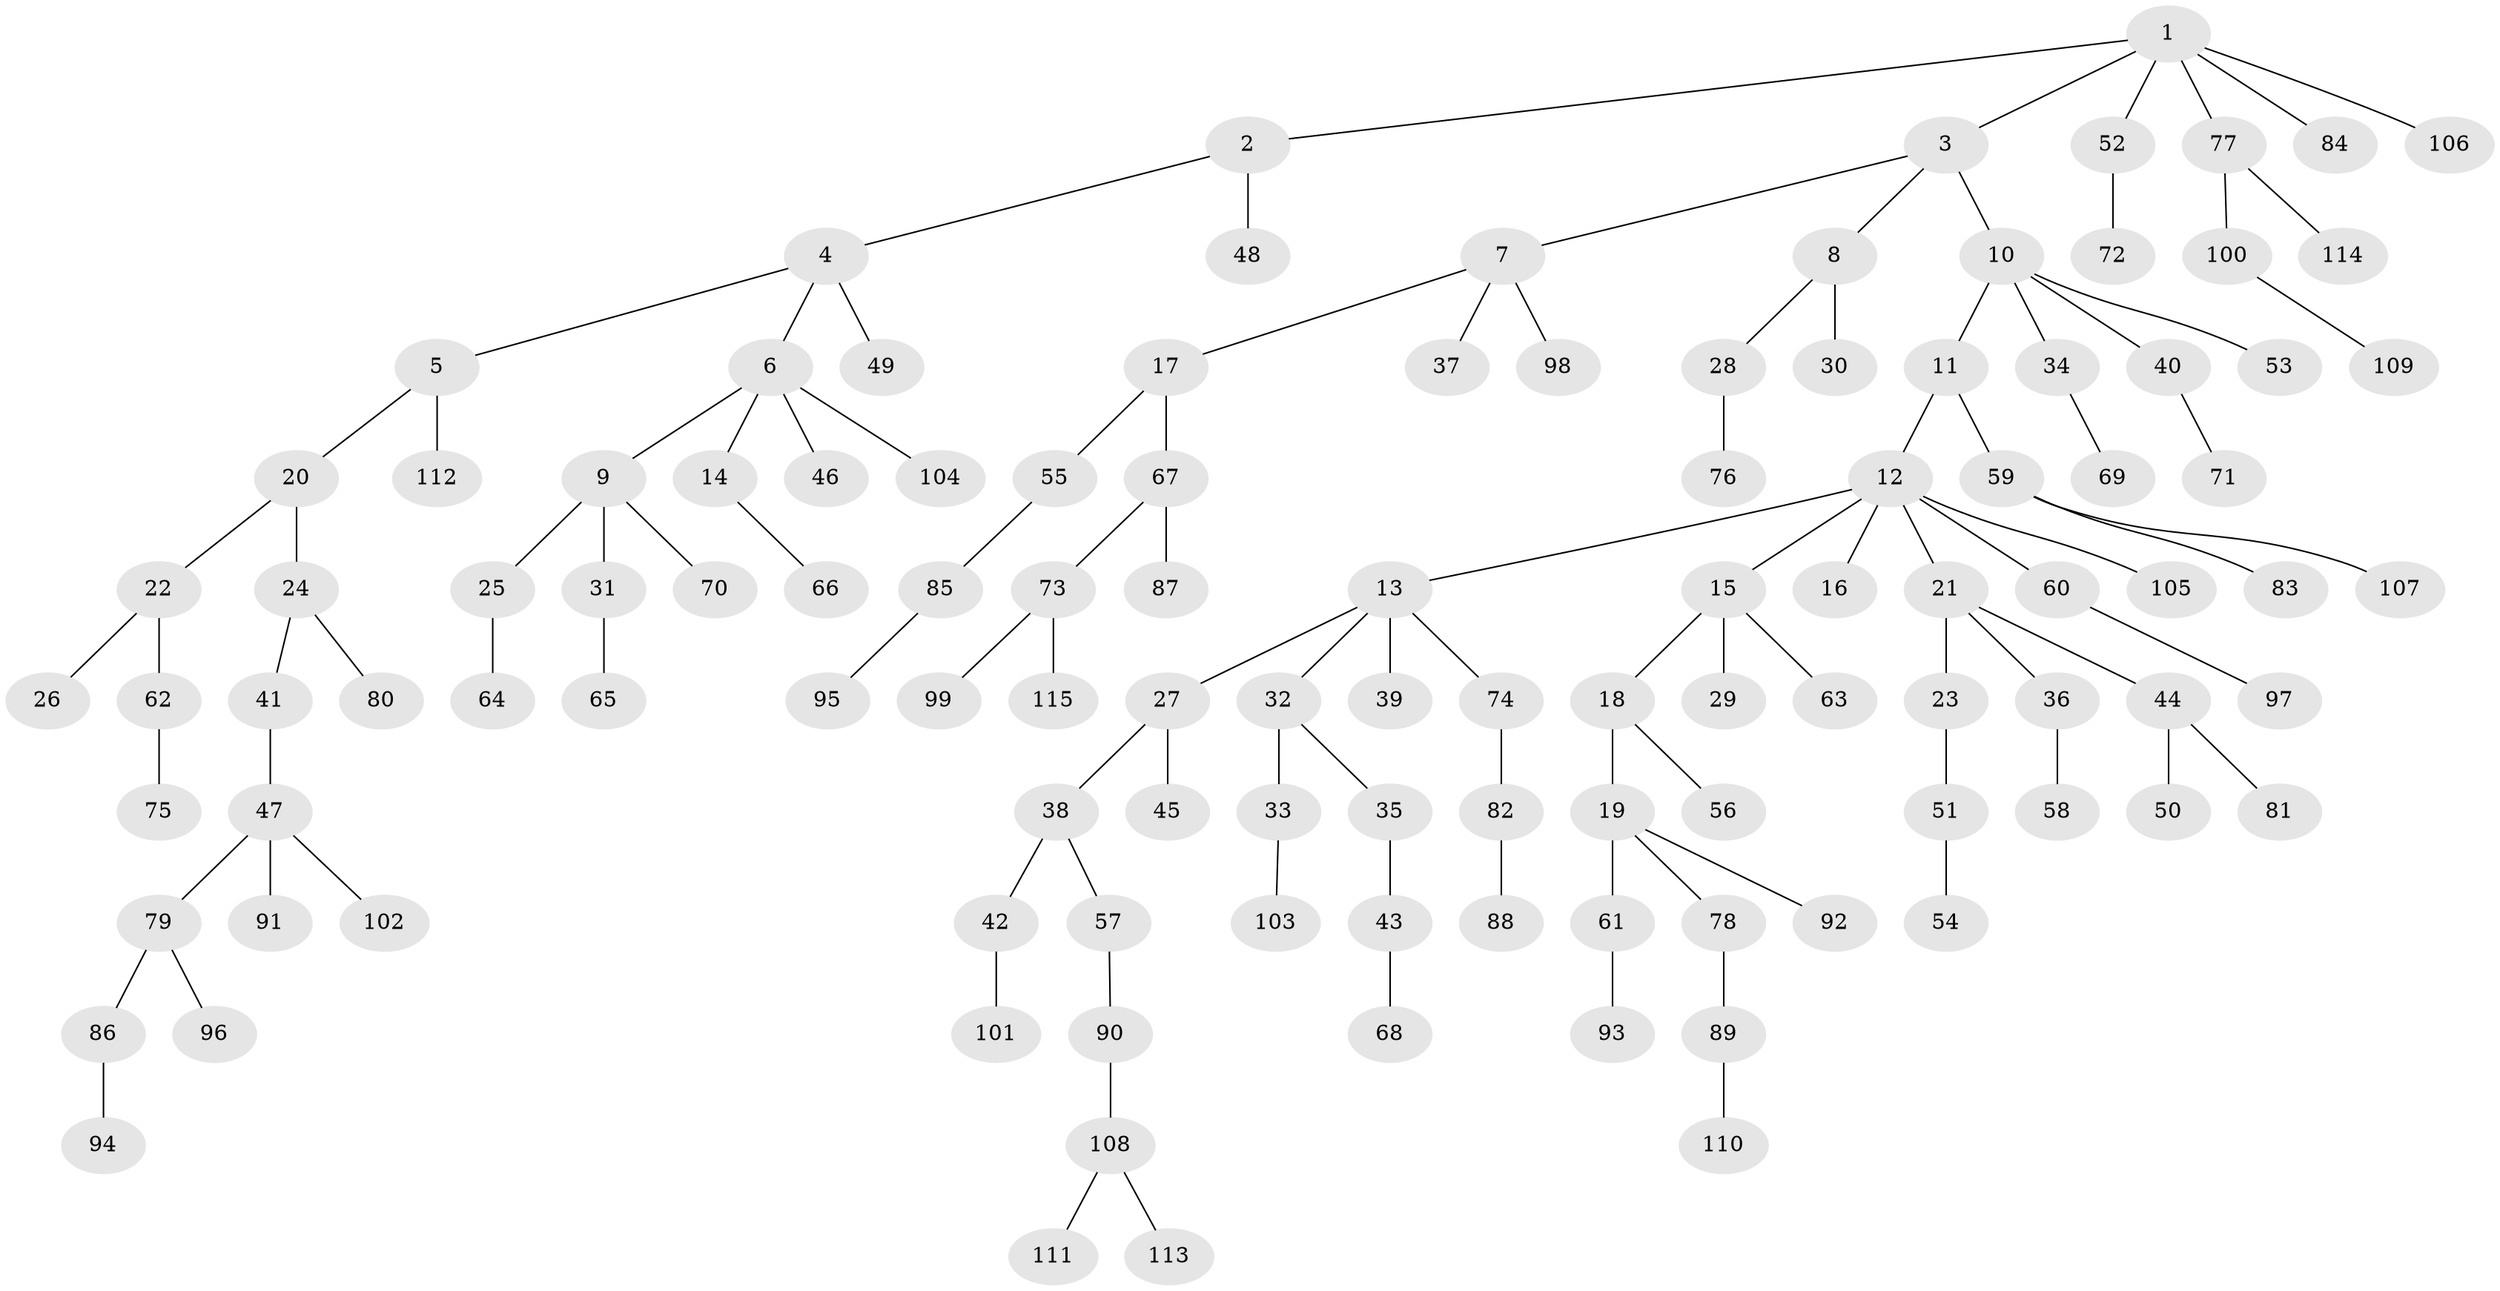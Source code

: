 // Generated by graph-tools (version 1.1) at 2025/36/03/09/25 02:36:31]
// undirected, 115 vertices, 114 edges
graph export_dot {
graph [start="1"]
  node [color=gray90,style=filled];
  1;
  2;
  3;
  4;
  5;
  6;
  7;
  8;
  9;
  10;
  11;
  12;
  13;
  14;
  15;
  16;
  17;
  18;
  19;
  20;
  21;
  22;
  23;
  24;
  25;
  26;
  27;
  28;
  29;
  30;
  31;
  32;
  33;
  34;
  35;
  36;
  37;
  38;
  39;
  40;
  41;
  42;
  43;
  44;
  45;
  46;
  47;
  48;
  49;
  50;
  51;
  52;
  53;
  54;
  55;
  56;
  57;
  58;
  59;
  60;
  61;
  62;
  63;
  64;
  65;
  66;
  67;
  68;
  69;
  70;
  71;
  72;
  73;
  74;
  75;
  76;
  77;
  78;
  79;
  80;
  81;
  82;
  83;
  84;
  85;
  86;
  87;
  88;
  89;
  90;
  91;
  92;
  93;
  94;
  95;
  96;
  97;
  98;
  99;
  100;
  101;
  102;
  103;
  104;
  105;
  106;
  107;
  108;
  109;
  110;
  111;
  112;
  113;
  114;
  115;
  1 -- 2;
  1 -- 3;
  1 -- 52;
  1 -- 77;
  1 -- 84;
  1 -- 106;
  2 -- 4;
  2 -- 48;
  3 -- 7;
  3 -- 8;
  3 -- 10;
  4 -- 5;
  4 -- 6;
  4 -- 49;
  5 -- 20;
  5 -- 112;
  6 -- 9;
  6 -- 14;
  6 -- 46;
  6 -- 104;
  7 -- 17;
  7 -- 37;
  7 -- 98;
  8 -- 28;
  8 -- 30;
  9 -- 25;
  9 -- 31;
  9 -- 70;
  10 -- 11;
  10 -- 34;
  10 -- 40;
  10 -- 53;
  11 -- 12;
  11 -- 59;
  12 -- 13;
  12 -- 15;
  12 -- 16;
  12 -- 21;
  12 -- 60;
  12 -- 105;
  13 -- 27;
  13 -- 32;
  13 -- 39;
  13 -- 74;
  14 -- 66;
  15 -- 18;
  15 -- 29;
  15 -- 63;
  17 -- 55;
  17 -- 67;
  18 -- 19;
  18 -- 56;
  19 -- 61;
  19 -- 78;
  19 -- 92;
  20 -- 22;
  20 -- 24;
  21 -- 23;
  21 -- 36;
  21 -- 44;
  22 -- 26;
  22 -- 62;
  23 -- 51;
  24 -- 41;
  24 -- 80;
  25 -- 64;
  27 -- 38;
  27 -- 45;
  28 -- 76;
  31 -- 65;
  32 -- 33;
  32 -- 35;
  33 -- 103;
  34 -- 69;
  35 -- 43;
  36 -- 58;
  38 -- 42;
  38 -- 57;
  40 -- 71;
  41 -- 47;
  42 -- 101;
  43 -- 68;
  44 -- 50;
  44 -- 81;
  47 -- 79;
  47 -- 91;
  47 -- 102;
  51 -- 54;
  52 -- 72;
  55 -- 85;
  57 -- 90;
  59 -- 83;
  59 -- 107;
  60 -- 97;
  61 -- 93;
  62 -- 75;
  67 -- 73;
  67 -- 87;
  73 -- 99;
  73 -- 115;
  74 -- 82;
  77 -- 100;
  77 -- 114;
  78 -- 89;
  79 -- 86;
  79 -- 96;
  82 -- 88;
  85 -- 95;
  86 -- 94;
  89 -- 110;
  90 -- 108;
  100 -- 109;
  108 -- 111;
  108 -- 113;
}
